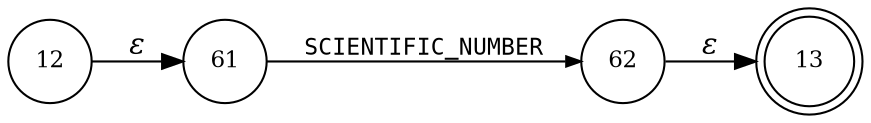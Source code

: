 digraph ATN {
rankdir=LR;
s13[fontsize=11, label="13", shape=doublecircle, fixedsize=true, width=.6];
s12[fontsize=11,label="12", shape=circle, fixedsize=true, width=.55, peripheries=1];
s61[fontsize=11,label="61", shape=circle, fixedsize=true, width=.55, peripheries=1];
s62[fontsize=11,label="62", shape=circle, fixedsize=true, width=.55, peripheries=1];
s12 -> s61 [fontname="Times-Italic", label="&epsilon;"];
s61 -> s62 [fontsize=11, fontname="Courier", arrowsize=.7, label = "SCIENTIFIC_NUMBER", arrowhead = normal];
s62 -> s13 [fontname="Times-Italic", label="&epsilon;"];
}